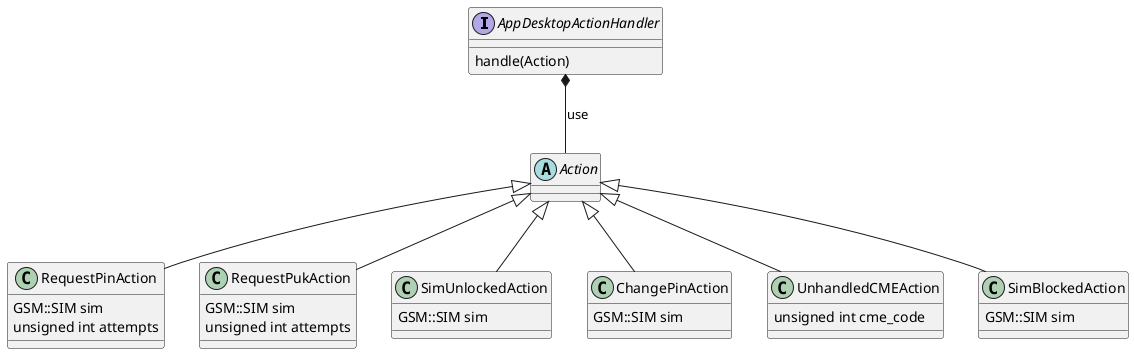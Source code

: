 @startuml

interface AppDesktopActionHandler
{
    handle(Action)
}

abstract class Action
{

}
class RequestPinAction
{
    GSM::SIM sim
    unsigned int attempts
}
class RequestPukAction
{
    GSM::SIM sim
    unsigned int attempts
}
class SimUnlockedAction
{
    GSM::SIM sim
}
class ChangePinAction
{
    GSM::SIM sim
}
class UnhandledCMEAction
{
    unsigned int cme_code
}
class SimBlockedAction
{
    GSM::SIM sim
}
Action <|-- RequestPinAction
Action <|-- RequestPukAction
Action <|-- SimUnlockedAction
Action <|-- ChangePinAction
Action <|-- UnhandledCMEAction
Action <|-- SimBlockedAction

AppDesktopActionHandler *-- Action : use

@enduml
